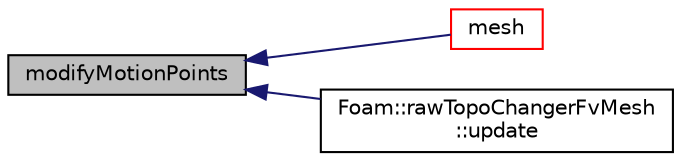 digraph "modifyMotionPoints"
{
  bgcolor="transparent";
  edge [fontname="Helvetica",fontsize="10",labelfontname="Helvetica",labelfontsize="10"];
  node [fontname="Helvetica",fontsize="10",shape=record];
  rankdir="LR";
  Node1 [label="modifyMotionPoints",height=0.2,width=0.4,color="black", fillcolor="grey75", style="filled", fontcolor="black"];
  Node1 -> Node2 [dir="back",color="midnightblue",fontsize="10",style="solid",fontname="Helvetica"];
  Node2 [label="mesh",height=0.2,width=0.4,color="red",URL="$a01977.html#aa51573bc757d5d5bb058db0464886447",tooltip="Return the mesh reference. "];
  Node1 -> Node3 [dir="back",color="midnightblue",fontsize="10",style="solid",fontname="Helvetica"];
  Node3 [label="Foam::rawTopoChangerFvMesh\l::update",height=0.2,width=0.4,color="black",URL="$a02121.html#aa2aac016e2bf7b5bd2b271786c2791aa",tooltip="Update the mesh for both mesh motion and topology change. "];
}
